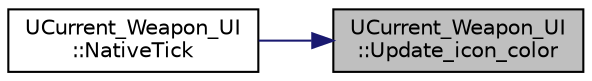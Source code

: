 digraph "UCurrent_Weapon_UI::Update_icon_color"
{
 // LATEX_PDF_SIZE
  edge [fontname="Helvetica",fontsize="10",labelfontname="Helvetica",labelfontsize="10"];
  node [fontname="Helvetica",fontsize="10",shape=record];
  rankdir="RL";
  Node1 [label="UCurrent_Weapon_UI\l::Update_icon_color",height=0.2,width=0.4,color="black", fillcolor="grey75", style="filled", fontcolor="black",tooltip="UI 색상 갱신"];
  Node1 -> Node2 [dir="back",color="midnightblue",fontsize="10",style="solid",fontname="Helvetica"];
  Node2 [label="UCurrent_Weapon_UI\l::NativeTick",height=0.2,width=0.4,color="black", fillcolor="white", style="filled",URL="$class_u_current___weapon___u_i.html#a9b929fdcc1255f7e46e07d0806f1864b",tooltip=" "];
}
